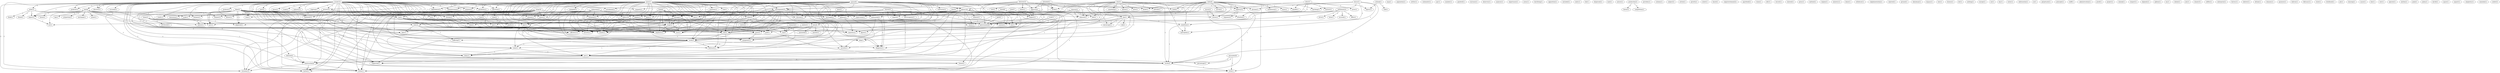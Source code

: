 digraph G {
  home [ label="home(2)" ];
  attributed [ label="attributed(1)" ];
  failure [ label="failure(1)" ];
  family [ label="family(1)" ];
  ariv [ label="ariv(1)" ];
  help [ label="help(1)" ];
  deplored [ label="deplored(1)" ];
  map [ label="map(1)" ];
  decision [ label="decision(3)" ];
  plan [ label="plan(4)" ];
  visit [ label="visit(1)" ];
  approval [ label="approval(2)" ];
  build [ label="build(1)" ];
  construction [ label="construction(4)" ];
  highway [ label="highway(5)" ];
  renew [ label="renew(1)" ];
  return [ label="return(1)" ];
  whole [ label="whole(1)" ];
  population [ label="population(1)" ];
  israel [ label="israel(2)" ];
  cent [ label="cent(6)" ];
  attributes [ label="attributes(1)" ];
  succeeds [ label="succeeds(1)" ];
  half [ label="half(1)" ];
  demand [ label="demand(2)" ];
  work [ label="work(2)" ];
  process [ label="process(3)" ];
  distort [ label="distort(1)" ];
  reality [ label="reality(1)" ];
  decrease [ label="decrease(1)" ];
  development [ label="development(3)" ];
  produce [ label="produce(1)" ];
  pay [ label="pay(1)" ];
  dependence [ label="dependence(1)" ];
  part [ label="part(2)" ];
  unemployment [ label="unemployment(1)" ];
  compete [ label="compete(1)" ];
  curtailment [ label="curtailment(1)" ];
  policy [ label="policy(10)" ];
  come [ label="come(1)" ];
  today [ label="today(1)" ];
  conquest [ label="conquest(1)" ];
  peace [ label="peace(1)" ];
  plans [ label="plans(1)" ];
  trade [ label="trade(1)" ];
  order [ label="order(2)" ];
  last [ label="last(1)" ];
  cpr [ label="cpr(1)" ];
  time [ label="time(2)" ];
  labour [ label="labour(18)" ];
  industry [ label="industry(1)" ];
  viewpoint [ label="viewpoint(1)" ];
  average [ label="average(1)" ];
  wage [ label="wage(3)" ];
  fact [ label="fact(1)" ];
  turn [ label="turn(1)" ];
  sub [ label="sub(5)" ];
  purpose [ label="purpose(1)" ];
  claptrap [ label="claptrap(1)" ];
  export [ label="export(2)" ];
  publ [ label="publ(1)" ];
  shows [ label="shows(1)" ];
  stands [ label="stands(1)" ];
  employer [ label="employer(1)" ];
  work [ label="work(3)" ];
  security [ label="security(1)" ];
  economy [ label="economy(2)" ];
  government [ label="government(6)" ];
  producer [ label="producer(1)" ];
  halted [ label="halted(1)" ];
  argument [ label="argument(1)" ];
  discover [ label="discover(1)" ];
  minister [ label="minister(2)" ];
  settler [ label="settler(1)" ];
  colonialist [ label="colonialist(1)" ];
  top [ label="top(1)" ];
  proportion [ label="proportion(1)" ];
  mortgage [ label="mortgage(1)" ];
  grant [ label="grant(1)" ];
  house [ label="house(1)" ];
  cut [ label="cut(1)" ];
  apc [ label="apc(1)" ];
  supervision [ label="supervision(1)" ];
  implies [ label="implies(1)" ];
  division [ label="division(1)" ];
  envisaged [ label="envisaged(1)" ];
  number [ label="number(1)" ];
  intended [ label="intended(1)" ];
  point [ label="point(2)" ];
  divide [ label="divide(1)" ];
  encourage [ label="encourage(1)" ];
  separate [ label="separate(1)" ];
  goodwill [ label="goodwill(1)" ];
  increase [ label="increase(1)" ];
  deserves [ label="deserves(1)" ];
  analysis [ label="analysis(1)" ];
  gaza [ label="gaza(15)" ];
  mentions [ label="mentions(1)" ];
  accords [ label="accords(1)" ];
  contracted [ label="contracted(3)" ];
  rule [ label="rule(1)" ];
  ev [ label="ev(1)" ];
  pamphlet [ label="pamphlet(1)" ];
  regard [ label="regard(2)" ];
  diagnosis [ label="diagnosis(1)" ];
  footware [ label="footware(1)" ];
  importance [ label="importance(1)" ];
  arens [ label="arens(1)" ];
  horrifying [ label="horrifying(1)" ];
  opposition [ label="opposition(1)" ];
  included [ label="included(1)" ];
  unity [ label="unity(1)" ];
  fail [ label="fail(1)" ];
  efrat [ label="efrat(2)" ];
  enclave [ label="enclave(1)" ];
  sever [ label="sever(1)" ];
  one [ label="one(1)" ];
  situation [ label="situation(1)" ];
  sela [ label="sela(3)" ];
  something [ label="something(1)" ];
  desire [ label="desire(1)" ];
  solve [ label="solve(1)" ];
  attitude [ label="attitude(1)" ];
  become [ label="become(1)" ];
  benefit [ label="benefit(1)" ];
  anything [ label="anything(1)" ];
  condition [ label="condition(2)" ];
  metropolis [ label="metropolis(1)" ];
  wrote [ label="wrote(3)" ];
  dispersed [ label="dispersed(1)" ];
  rabin [ label="rabin(6)" ];
  withdrawal [ label="withdrawal(1)" ];
  doubt [ label="doubt(1)" ];
  basis [ label="basis(1)" ];
  rejects [ label="rejects(1)" ];
  served [ label="served(1)" ];
  intends [ label="intends(1)" ];
  defence [ label="defence(2)" ];
  stick [ label="stick(1)" ];
  area [ label="area(4)" ];
  price [ label="price(2)" ];
  manpower [ label="manpower(1)" ];
  freeze [ label="freeze(2)" ];
  land [ label="land(1)" ];
  nature [ label="nature(1)" ];
  production [ label="production(2)" ];
  threat [ label="threat(1)" ];
  competition [ label="competition(1)" ];
  provides [ label="provides(1)" ];
  scheme [ label="scheme(1)" ];
  subject [ label="subject(2)" ];
  article [ label="article(1)" ];
  growth [ label="growth(1)" ];
  eshet [ label="eshet(1)" ];
  heard [ label="heard(1)" ];
  impoverishment [ label="impoverishment(2)" ];
  settlement [ label="settlement(3)" ];
  drive [ label="drive(1)" ];
  term [ label="term(1)" ];
  occured [ label="occured(1)" ];
  size [ label="size(1)" ];
  office [ label="office(1)" ];
  content [ label="content(1)" ];
  apartheid [ label="apartheid(2)" ];
  value [ label="value(1)" ];
  gazan [ label="gazan(6)" ];
  contractor [ label="contractor(1)" ];
  ofer [ label="ofer(1)" ];
  recruit [ label="recruit(1)" ];
  showed [ label="showed(1)" ];
  press [ label="press(1)" ];
  method [ label="method(1)" ];
  sharon [ label="sharon(5)" ];
  extravaganza [ label="extravaganza(1)" ];
  version [ label="version(2)" ];
  regime [ label="regime(1)" ];
  ministry [ label="ministry(1)" ];
  deals [ label="deals(1)" ];
  withdraw [ label="withdraw(1)" ];
  implementation [ label="implementation(1)" ];
  rejected [ label="rejected(1)" ];
  samaria [ label="samaria(2)" ];
  figure [ label="figure(1)" ];
  belt [ label="belt(1)" ];
  ground [ label="ground(1)" ];
  likud [ label="likud(4)" ];
  reputation [ label="reputation(1)" ];
  view [ label="view(3)" ];
  efficiency [ label="efficiency(2)" ];
  supported [ label="supported(1)" ];
  feels [ label="feels(1)" ];
  sum [ label="sum(1)" ];
  yitzhak [ label="yitzhak(1)" ];
  told [ label="told(1)" ];
  control [ label="control(1)" ];
  benziman [ label="benziman(1)" ];
  bypass [ label="bypass(1)" ];
  lose [ label="lose(1)" ];
  center [ label="center(2)" ];
  org [ label="org(1)" ];
  licence [ label="licence(1)" ];
  bet [ label="bet(1)" ];
  rubinstein [ label="rubinstein(2)" ];
  amount [ label="amount(1)" ];
  amounted [ label="amounted(1)" ];
  nothing [ label="nothing(1)" ];
  bank [ label="bank(4)" ];
  percentage [ label="percentage(1)" ];
  europe [ label="europe(1)" ];
  uzi [ label="uzi(1)" ];
  day [ label="day(1)" ];
  water [ label="water(1)" ];
  information [ label="information(1)" ];
  talk [ label="talk(1)" ];
  suffering [ label="suffering(2)" ];
  ze [ label="ze(1)" ];
  perpetuate [ label="perpetuate(1)" ];
  principle [ label="principle(1)" ];
  think [ label="think(1)" ];
  found [ label="found(1)" ];
  despair [ label="despair(2)" ];
  make [ label="make(1)" ];
  shiff [ label="shiff(1)" ];
  administration [ label="administration(1)" ];
  goal [ label="goal(2)" ];
  support [ label="support(1)" ];
  support [ label="support(1)" ];
  reliance [ label="reliance(1)" ];
  proof [ label="proof(1)" ];
  research [ label="research(2)" ];
  yitzhak [ label="yitzhak(1)" ];
  likud [ label="likud(2)" ];
  project [ label="project(1)" ];
  arab [ label="arab(2)" ];
  shahak [ label="shahak(1)" ];
  respect [ label="respect(1)" ];
  gaza [ label="gaza(1)" ];
  depends [ label="depends(1)" ];
  gideon [ label="gideon(1)" ];
  ma [ label="ma(1)" ];
  samaria [ label="samaria(2)" ];
  shelah [ label="shelah(1)" ];
  july [ label="july(1)" ];
  shamir [ label="shamir(3)" ];
  suffice [ label="suffice(1)" ];
  enterprise [ label="enterprise(1)" ];
  davar [ label="davar(2)" ];
  factory [ label="factory(1)" ];
  hebrew [ label="hebrew(1)" ];
  efraim [ label="efraim(1)" ];
  sequence [ label="sequence(1)" ];
  remains [ label="remains(1)" ];
  paralyse [ label="paralyse(1)" ];
  hebron [ label="hebron(1)" ];
  february [ label="february(1)" ];
  strip [ label="strip(20)" ];
  year [ label="year(3)" ];
  steal [ label="steal(2)" ];
  quality [ label="quality(1)" ];
  state [ label="state(1)" ];
  livelihood [ label="livelihood(1)" ];
  plo [ label="plo(1)" ];
  block [ label="block(6)" ];
  israel [ label="israel(15)" ];
  housing [ label="housing(1)" ];
  cause [ label="cause(1)" ];
  line [ label="line(1)" ];
  rest [ label="rest(1)" ];
  jerusalem [ label="jerusalem(8)" ];
  march [ label="march(3)" ];
  operate [ label="operate(1)" ];
  motion [ label="motion(1)" ];
  qatif [ label="qatif(2)" ];
  west [ label="west(3)" ];
  peak [ label="peak(1)" ];
  judea [ label="judea(1)" ];
  davidi [ label="davidi(1)" ];
  spare [ label="spare(1)" ];
  august [ label="august(1)" ];
  simplicity [ label="simplicity(1)" ];
  ramallah [ label="ramallah(1)" ];
  yediot [ label="yediot(2)" ];
  home -> attributed [ label="1" ];
  home -> failure [ label="1" ];
  home -> family [ label="1" ];
  home -> ariv [ label="1" ];
  home -> help [ label="1" ];
  home -> deplored [ label="1" ];
  decision -> plan [ label="1" ];
  decision -> visit [ label="1" ];
  decision -> approval [ label="1" ];
  decision -> build [ label="1" ];
  decision -> construction [ label="1" ];
  decision -> highway [ label="1" ];
  decision -> renew [ label="1" ];
  decision -> return [ label="1" ];
  decision -> whole [ label="1" ];
  israel -> cent [ label="1" ];
  israel -> attributes [ label="1" ];
  israel -> succeeds [ label="1" ];
  israel -> half [ label="1" ];
  israel -> demand [ label="1" ];
  israel -> work [ label="4" ];
  israel -> process [ label="1" ];
  israel -> distort [ label="1" ];
  israel -> reality [ label="1" ];
  israel -> decrease [ label="1" ];
  israel -> development [ label="1" ];
  israel -> produce [ label="1" ];
  israel -> pay [ label="1" ];
  israel -> dependence [ label="2" ];
  israel -> part [ label="1" ];
  israel -> unemployment [ label="2" ];
  israel -> compete [ label="1" ];
  israel -> curtailment [ label="1" ];
  israel -> policy [ label="2" ];
  israel -> come [ label="2" ];
  israel -> today [ label="2" ];
  israel -> conquest [ label="1" ];
  israel -> peace [ label="1" ];
  israel -> plans [ label="2" ];
  israel -> trade [ label="1" ];
  israel -> order [ label="1" ];
  israel -> last [ label="2" ];
  israel -> cpr [ label="1" ];
  israel -> time [ label="1" ];
  israel -> labour [ label="1" ];
  israel -> industry [ label="1" ];
  israel -> viewpoint [ label="2" ];
  israel -> average [ label="2" ];
  israel -> wage [ label="2" ];
  israel -> construction [ label="2" ];
  israel -> fact [ label="1" ];
  israel -> turn [ label="1" ];
  israel -> sub [ label="1" ];
  israel -> purpose [ label="1" ];
  israel -> claptrap [ label="1" ];
  israel -> export [ label="1" ];
  israel -> publ [ label="1" ];
  israel -> shows [ label="2" ];
  israel -> stands [ label="1" ];
  israel -> employer [ label="1" ];
  israel -> work [ label="4" ];
  israel -> security [ label="1" ];
  israel -> economy [ label="2" ];
  israel -> government [ label="1" ];
  israel -> producer [ label="1" ];
  israel -> halted [ label="2" ];
  israel -> argument [ label="1" ];
  israel -> whole [ label="1" ];
  israel -> discover [ label="1" ];
  israel -> minister [ label="1" ];
  cent -> half [ label="1" ];
  cent -> top [ label="1" ];
  cent -> proportion [ label="1" ];
  cent -> pay [ label="1" ];
  cent -> mortgage [ label="1" ];
  cent -> grant [ label="1" ];
  cent -> house [ label="1" ];
  cent -> turn [ label="1" ];
  cent -> export [ label="1" ];
  cent -> stands [ label="1" ];
  cent -> employer [ label="1" ];
  cent -> cut [ label="1" ];
  cent -> security [ label="1" ];
  plan -> supervision [ label="1" ];
  plan -> implies [ label="1" ];
  plan -> division [ label="1" ];
  plan -> envisaged [ label="1" ];
  plan -> whole [ label="1" ];
  intended -> approval [ label="1" ];
  intended -> development [ label="1" ];
  intended -> point [ label="1" ];
  intended -> divide [ label="1" ];
  intended -> encourage [ label="1" ];
  intended -> separate [ label="1" ];
  gaza -> attributes [ label="1" ];
  gaza -> half [ label="1" ];
  gaza -> work [ label="4" ];
  gaza -> supervision [ label="1" ];
  gaza -> process [ label="1" ];
  gaza -> decrease [ label="1" ];
  gaza -> development [ label="2" ];
  gaza -> pay [ label="1" ];
  gaza -> dependence [ label="3" ];
  gaza -> divide [ label="1" ];
  gaza -> unemployment [ label="3" ];
  gaza -> come [ label="1" ];
  gaza -> mentions [ label="1" ];
  gaza -> today [ label="1" ];
  gaza -> accords [ label="1" ];
  gaza -> conquest [ label="1" ];
  gaza -> contracted [ label="2" ];
  gaza -> rule [ label="1" ];
  gaza -> plans [ label="1" ];
  gaza -> last [ label="1" ];
  gaza -> ev [ label="1" ];
  gaza -> division [ label="1" ];
  gaza -> pamphlet [ label="1" ];
  gaza -> separate [ label="1" ];
  gaza -> regard [ label="1" ];
  gaza -> viewpoint [ label="1" ];
  gaza -> average [ label="2" ];
  gaza -> wage [ label="2" ];
  gaza -> construction [ label="3" ];
  gaza -> diagnosis [ label="1" ];
  gaza -> fact [ label="1" ];
  gaza -> turn [ label="1" ];
  gaza -> sub [ label="3" ];
  gaza -> shows [ label="1" ];
  gaza -> stands [ label="1" ];
  gaza -> footware [ label="1" ];
  gaza -> employer [ label="1" ];
  gaza -> work [ label="4" ];
  gaza -> security [ label="1" ];
  gaza -> envisaged [ label="1" ];
  gaza -> economy [ label="3" ];
  gaza -> government [ label="1" ];
  gaza -> halted [ label="3" ];
  gaza -> whole [ label="1" ];
  efrat -> enclave [ label="1" ];
  efrat -> sever [ label="1" ];
  efrat -> one [ label="1" ];
  efrat -> highway [ label="1" ];
  efrat -> situation [ label="1" ];
  sela -> work [ label="2" ];
  sela -> something [ label="1" ];
  sela -> desire [ label="1" ];
  sela -> development [ label="1" ];
  sela -> accords [ label="1" ];
  sela -> contracted [ label="1" ];
  sela -> solve [ label="1" ];
  sela -> attitude [ label="1" ];
  sela -> become [ label="1" ];
  sela -> diagnosis [ label="1" ];
  sela -> sub [ label="1" ];
  sela -> benefit [ label="1" ];
  sela -> anything [ label="1" ];
  sela -> shows [ label="1" ];
  sela -> condition [ label="1" ];
  sela -> work [ label="2" ];
  sela -> metropolis [ label="1" ];
  sela -> wrote [ label="1" ];
  rabin -> withdrawal [ label="1" ];
  rabin -> build [ label="1" ];
  rabin -> doubt [ label="1" ];
  rabin -> basis [ label="1" ];
  rabin -> divide [ label="1" ];
  rabin -> rejects [ label="1" ];
  rabin -> served [ label="1" ];
  rabin -> one [ label="1" ];
  rabin -> separate [ label="1" ];
  rabin -> labour [ label="1" ];
  rabin -> intends [ label="1" ];
  rabin -> highway [ label="1" ];
  rabin -> defence [ label="1" ];
  rabin -> wrote [ label="1" ];
  rabin -> government [ label="1" ];
  rabin -> return [ label="1" ];
  rabin -> stick [ label="1" ];
  rabin -> minister [ label="1" ];
  half -> pay [ label="1" ];
  half -> area [ label="1" ];
  half -> price [ label="1" ];
  half -> employer [ label="1" ];
  half -> manpower [ label="1" ];
  half -> security [ label="1" ];
  demand -> construction [ label="1" ];
  demand -> freeze [ label="1" ];
  work -> come [ label="1" ];
  work -> today [ label="1" ];
  work -> accords [ label="1" ];
  work -> last [ label="1" ];
  work -> diagnosis [ label="1" ];
  work -> footware [ label="1" ];
  production -> threat [ label="1" ];
  production -> competition [ label="1" ];
  approval -> whole [ label="1" ];
  settlement -> drive [ label="1" ];
  settlement -> term [ label="1" ];
  settlement -> policy [ label="1" ];
  settlement -> occured [ label="1" ];
  settlement -> size [ label="1" ];
  settlement -> government [ label="1" ];
  settlement -> office [ label="1" ];
  settlement -> content [ label="1" ];
  process -> distort [ label="1" ];
  process -> reality [ label="1" ];
  process -> implies [ label="1" ];
  process -> ev [ label="1" ];
  process -> purpose [ label="1" ];
  process -> whole [ label="1" ];
  gazan -> doubt [ label="1" ];
  gazan -> development [ label="1" ];
  gazan -> pay [ label="1" ];
  gazan -> compete [ label="1" ];
  gazan -> curtailment [ label="1" ];
  gazan -> come [ label="1" ];
  gazan -> today [ label="1" ];
  gazan -> contractor [ label="1" ];
  gazan -> one [ label="1" ];
  gazan -> last [ label="1" ];
  gazan -> labour [ label="3" ];
  gazan -> viewpoint [ label="1" ];
  gazan -> average [ label="1" ];
  gazan -> wage [ label="1" ];
  gazan -> family [ label="1" ];
  gazan -> fact [ label="1" ];
  gazan -> turn [ label="1" ];
  gazan -> sub [ label="1" ];
  gazan -> stands [ label="1" ];
  gazan -> employer [ label="1" ];
  gazan -> work [ label="1" ];
  gazan -> help [ label="1" ];
  gazan -> security [ label="1" ];
  sharon -> extravaganza [ label="1" ];
  sharon -> policy [ label="2" ];
  sharon -> last [ label="1" ];
  sharon -> division [ label="1" ];
  sharon -> regard [ label="1" ];
  sharon -> version [ label="1" ];
  sharon -> size [ label="1" ];
  sharon -> envisaged [ label="1" ];
  sharon -> content [ label="1" ];
  samaria -> area [ label="1" ];
  samaria -> figure [ label="1" ];
  samaria -> plans [ label="1" ];
  samaria -> separate [ label="1" ];
  samaria -> envisaged [ label="1" ];
  samaria -> belt [ label="1" ];
  likud -> point [ label="1" ];
  likud -> failure [ label="1" ];
  likud -> policy [ label="2" ];
  likud -> reputation [ label="1" ];
  likud -> one [ label="1" ];
  likud -> last [ label="1" ];
  likud -> intends [ label="1" ];
  likud -> view [ label="1" ];
  likud -> version [ label="1" ];
  likud -> efficiency [ label="2" ];
  likud -> ariv [ label="1" ];
  likud -> supported [ label="1" ];
  likud -> deplored [ label="1" ];
  likud -> wrote [ label="1" ];
  likud -> feels [ label="1" ];
  likud -> sum [ label="1" ];
  likud -> stick [ label="1" ];
  development -> point [ label="1" ];
  development -> pay [ label="1" ];
  development -> accords [ label="1" ];
  development -> contracted [ label="1" ];
  development -> average [ label="1" ];
  development -> wage [ label="1" ];
  development -> diagnosis [ label="1" ];
  development -> fact [ label="1" ];
  development -> turn [ label="1" ];
  development -> sub [ label="1" ];
  development -> stands [ label="1" ];
  development -> employer [ label="1" ];
  development -> work [ label="1" ];
  development -> security [ label="1" ];
  yitzhak -> rejects [ label="1" ];
  yitzhak -> told [ label="1" ];
  point -> area [ label="1" ];
  point -> failure [ label="1" ];
  point -> price [ label="1" ];
  point -> control [ label="1" ];
  point -> view [ label="1" ];
  point -> ariv [ label="1" ];
  point -> manpower [ label="1" ];
  point -> deplored [ label="1" ];
  center -> publ [ label="1" ];
  center -> org [ label="1" ];
  rubinstein -> come [ label="1" ];
  rubinstein -> today [ label="1" ];
  rubinstein -> last [ label="1" ];
  rubinstein -> viewpoint [ label="1" ];
  rubinstein -> average [ label="1" ];
  rubinstein -> wage [ label="1" ];
  rubinstein -> fact [ label="1" ];
  rubinstein -> turn [ label="1" ];
  rubinstein -> stands [ label="1" ];
  rubinstein -> employer [ label="1" ];
  rubinstein -> work [ label="1" ];
  rubinstein -> security [ label="1" ];
  area -> amount [ label="1" ];
  area -> figure [ label="1" ];
  area -> price [ label="1" ];
  area -> amounted [ label="1" ];
  area -> manpower [ label="1" ];
  bank -> plans [ label="1" ];
  bank -> division [ label="1" ];
  bank -> average [ label="1" ];
  bank -> wage [ label="1" ];
  bank -> fact [ label="1" ];
  bank -> turn [ label="1" ];
  bank -> stands [ label="1" ];
  bank -> employer [ label="1" ];
  bank -> security [ label="1" ];
  bank -> percentage [ label="1" ];
  bank -> envisaged [ label="1" ];
  policy -> cpr [ label="5" ];
  policy -> time [ label="1" ];
  policy -> efficiency [ label="1" ];
  policy -> publ [ label="4" ];
  policy -> org [ label="1" ];
  policy -> size [ label="1" ];
  policy -> supported [ label="1" ];
  policy -> content [ label="1" ];
  come -> today [ label="1" ];
  come -> last [ label="1" ];
  contracted -> diagnosis [ label="1" ];
  contracted -> footware [ label="1" ];
  one -> encourage [ label="1" ];
  one -> talk [ label="1" ];
  one -> efficiency [ label="1" ];
  one -> condition [ label="1" ];
  one -> feels [ label="1" ];
  price -> manpower [ label="1" ];
  price -> suffering [ label="1" ];
  plans -> work [ label="1" ];
  order -> think [ label="1" ];
  order -> found [ label="1" ];
  order -> despair [ label="1" ];
  order -> export [ label="1" ];
  order -> make [ label="1" ];
  last -> construction [ label="1" ];
  last -> freeze [ label="1" ];
  last -> supported [ label="1" ];
  last -> wrote [ label="1" ];
  cpr -> publ [ label="1" ];
  cpr -> org [ label="1" ];
  goal -> support [ label="1" ];
  goal -> support [ label="1" ];
  goal -> government [ label="1" ];
  labour -> regard [ label="1" ];
  labour -> reliance [ label="1" ];
  labour -> construction [ label="1" ];
  labour -> support [ label="1" ];
  labour -> view [ label="1" ];
  labour -> version [ label="1" ];
  labour -> family [ label="1" ];
  labour -> efficiency [ label="2" ];
  labour -> freeze [ label="1" ];
  labour -> publ [ label="3" ];
  labour -> size [ label="1" ];
  labour -> support [ label="1" ];
  labour -> help [ label="1" ];
  labour -> supported [ label="2" ];
  labour -> wrote [ label="1" ];
  labour -> envisaged [ label="1" ];
  labour -> feels [ label="1" ];
  labour -> sum [ label="1" ];
  labour -> government [ label="1" ];
  labour -> content [ label="1" ];
  research -> publ [ label="1" ];
  research -> org [ label="1" ];
  regard -> whole [ label="1" ];
  likud -> view [ label="1" ];
  likud -> version [ label="1" ];
  likud -> efficiency [ label="2" ];
  likud -> ariv [ label="1" ];
  likud -> supported [ label="1" ];
  likud -> deplored [ label="1" ];
  likud -> wrote [ label="1" ];
  likud -> feels [ label="1" ];
  likud -> sum [ label="1" ];
  likud -> stick [ label="1" ];
  average -> wage [ label="3" ];
  average -> turn [ label="2" ];
  average -> sub [ label="1" ];
  average -> stands [ label="2" ];
  average -> employer [ label="2" ];
  average -> security [ label="2" ];
  arab -> size [ label="1" ];
  arab -> content [ label="1" ];
  wage -> turn [ label="2" ];
  wage -> sub [ label="1" ];
  wage -> stands [ label="2" ];
  wage -> employer [ label="2" ];
  wage -> security [ label="2" ];
  gaza -> construction [ label="3" ];
  gaza -> diagnosis [ label="1" ];
  gaza -> fact [ label="1" ];
  gaza -> turn [ label="1" ];
  gaza -> sub [ label="3" ];
  gaza -> shows [ label="1" ];
  gaza -> stands [ label="1" ];
  gaza -> footware [ label="1" ];
  gaza -> employer [ label="1" ];
  gaza -> work [ label="4" ];
  gaza -> security [ label="1" ];
  gaza -> envisaged [ label="1" ];
  gaza -> economy [ label="3" ];
  gaza -> government [ label="1" ];
  gaza -> halted [ label="3" ];
  gaza -> whole [ label="1" ];
  construction -> economy [ label="1" ];
  construction -> halted [ label="1" ];
  construction -> whole [ label="1" ];
  samaria -> envisaged [ label="1" ];
  samaria -> belt [ label="1" ];
  support -> government [ label="1" ];
  view -> efficiency [ label="1" ];
  view -> manpower [ label="1" ];
  view -> suffering [ label="1" ];
  view -> feels [ label="1" ];
  davar -> become [ label="1" ];
  davar -> benefit [ label="1" ];
  davar -> anything [ label="1" ];
  davar -> condition [ label="1" ];
  davar -> metropolis [ label="1" ];
  davar -> wrote [ label="1" ];
  highway -> sequence [ label="1" ];
  highway -> belt [ label="1" ];
  highway -> return [ label="1" ];
  strip -> sub [ label="3" ];
  strip -> despair [ label="1" ];
  strip -> shows [ label="1" ];
  strip -> stands [ label="1" ];
  strip -> footware [ label="1" ];
  strip -> make [ label="1" ];
  strip -> employer [ label="1" ];
  strip -> work [ label="4" ];
  strip -> manpower [ label="1" ];
  strip -> security [ label="1" ];
  strip -> defence [ label="1" ];
  strip -> year [ label="2" ];
  strip -> envisaged [ label="1" ];
  strip -> steal [ label="2" ];
  strip -> economy [ label="1" ];
  strip -> government [ label="1" ];
  strip -> halted [ label="1" ];
  strip -> quality [ label="1" ];
  strip -> argument [ label="1" ];
  strip -> whole [ label="1" ];
  sub -> footware [ label="1" ];
  sub -> work [ label="3" ];
  sub -> help [ label="1" ];
  block -> situation [ label="1" ];
  block -> export [ label="1" ];
  block -> cut [ label="1" ];
  block -> support [ label="1" ];
  block -> government [ label="1" ];
  export -> cut [ label="1" ];
  israel -> stands [ label="1" ];
  israel -> employer [ label="1" ];
  israel -> work [ label="4" ];
  israel -> security [ label="1" ];
  israel -> economy [ label="2" ];
  israel -> government [ label="1" ];
  israel -> producer [ label="1" ];
  israel -> halted [ label="2" ];
  israel -> argument [ label="1" ];
  israel -> whole [ label="1" ];
  israel -> discover [ label="1" ];
  israel -> minister [ label="1" ];
  condition -> metropolis [ label="1" ];
  condition -> wrote [ label="1" ];
  support -> government [ label="1" ];
  jerusalem -> percentage [ label="1" ];
  jerusalem -> wrote [ label="1" ];
  jerusalem -> stick [ label="1" ];
  march -> return [ label="1" ];
  march -> whole [ label="1" ];
  defence -> minister [ label="1" ];
  wrote -> stick [ label="1" ];
  qatif -> government [ label="1" ];
  west -> envisaged [ label="1" ];
  steal -> quality [ label="1" ];
  government -> minister [ label="1" ];
}
